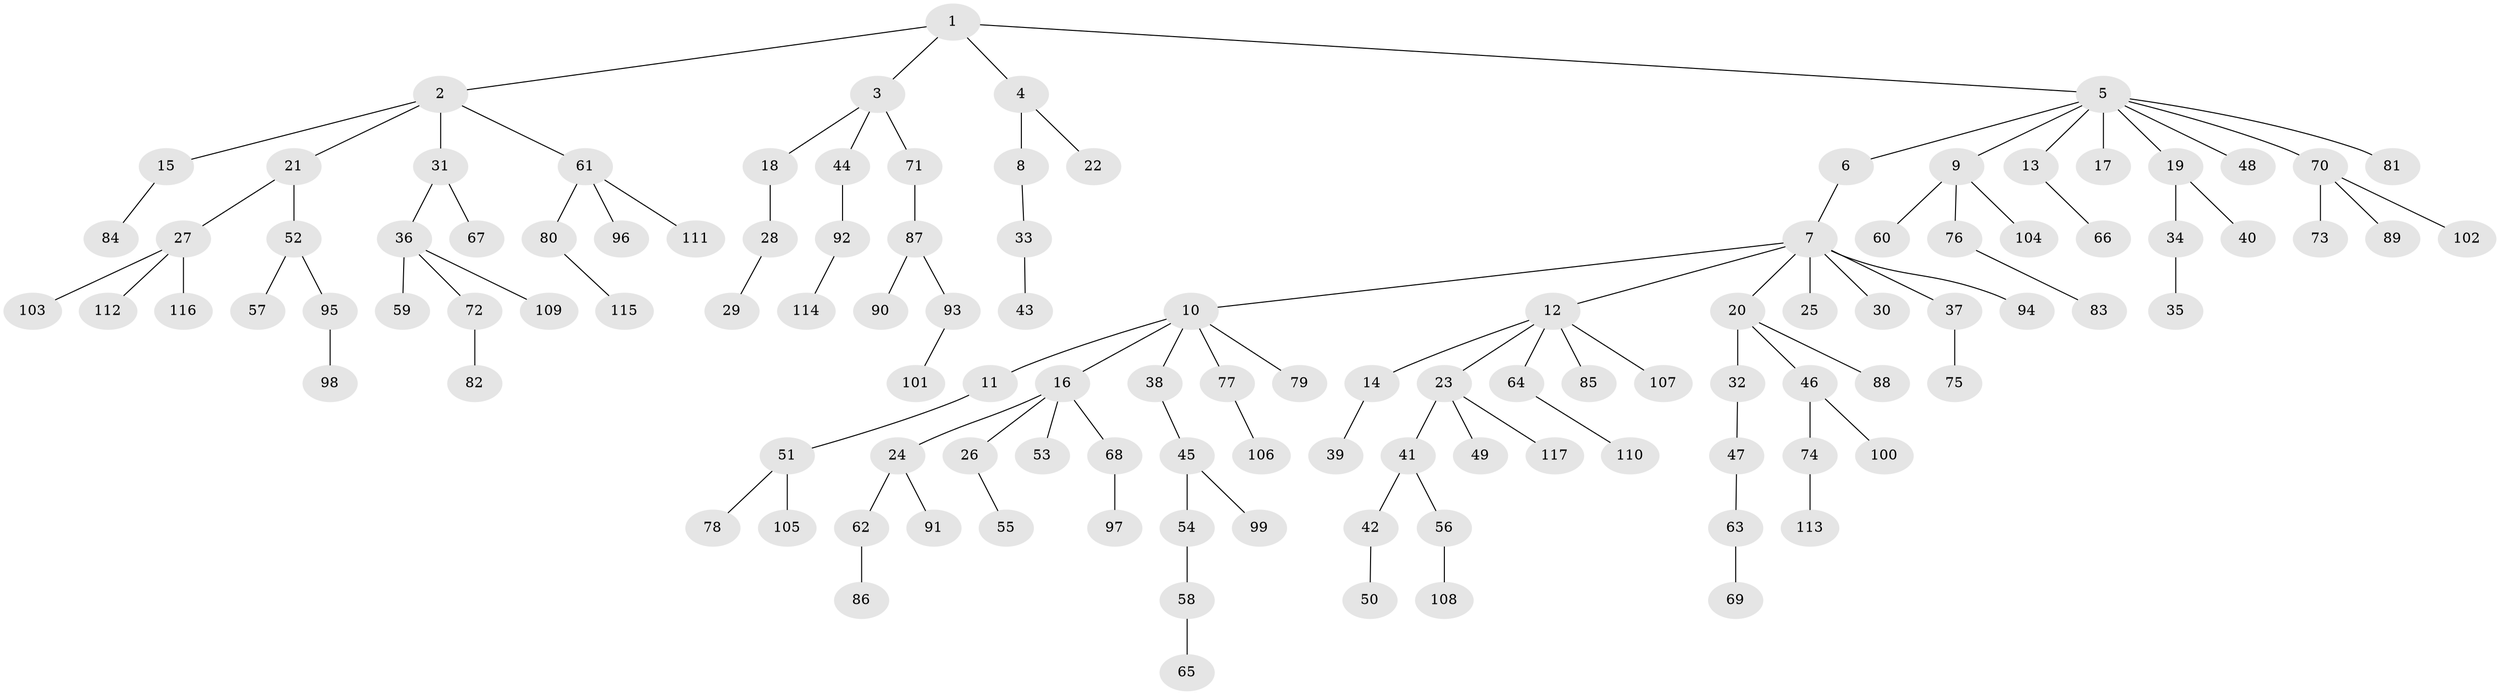 // coarse degree distribution, {7: 0.02531645569620253, 4: 0.05063291139240506, 2: 0.20253164556962025, 8: 0.02531645569620253, 3: 0.08860759493670886, 6: 0.012658227848101266, 1: 0.5822784810126582, 5: 0.012658227848101266}
// Generated by graph-tools (version 1.1) at 2025/24/03/03/25 07:24:04]
// undirected, 117 vertices, 116 edges
graph export_dot {
graph [start="1"]
  node [color=gray90,style=filled];
  1;
  2;
  3;
  4;
  5;
  6;
  7;
  8;
  9;
  10;
  11;
  12;
  13;
  14;
  15;
  16;
  17;
  18;
  19;
  20;
  21;
  22;
  23;
  24;
  25;
  26;
  27;
  28;
  29;
  30;
  31;
  32;
  33;
  34;
  35;
  36;
  37;
  38;
  39;
  40;
  41;
  42;
  43;
  44;
  45;
  46;
  47;
  48;
  49;
  50;
  51;
  52;
  53;
  54;
  55;
  56;
  57;
  58;
  59;
  60;
  61;
  62;
  63;
  64;
  65;
  66;
  67;
  68;
  69;
  70;
  71;
  72;
  73;
  74;
  75;
  76;
  77;
  78;
  79;
  80;
  81;
  82;
  83;
  84;
  85;
  86;
  87;
  88;
  89;
  90;
  91;
  92;
  93;
  94;
  95;
  96;
  97;
  98;
  99;
  100;
  101;
  102;
  103;
  104;
  105;
  106;
  107;
  108;
  109;
  110;
  111;
  112;
  113;
  114;
  115;
  116;
  117;
  1 -- 2;
  1 -- 3;
  1 -- 4;
  1 -- 5;
  2 -- 15;
  2 -- 21;
  2 -- 31;
  2 -- 61;
  3 -- 18;
  3 -- 44;
  3 -- 71;
  4 -- 8;
  4 -- 22;
  5 -- 6;
  5 -- 9;
  5 -- 13;
  5 -- 17;
  5 -- 19;
  5 -- 48;
  5 -- 70;
  5 -- 81;
  6 -- 7;
  7 -- 10;
  7 -- 12;
  7 -- 20;
  7 -- 25;
  7 -- 30;
  7 -- 37;
  7 -- 94;
  8 -- 33;
  9 -- 60;
  9 -- 76;
  9 -- 104;
  10 -- 11;
  10 -- 16;
  10 -- 38;
  10 -- 77;
  10 -- 79;
  11 -- 51;
  12 -- 14;
  12 -- 23;
  12 -- 64;
  12 -- 85;
  12 -- 107;
  13 -- 66;
  14 -- 39;
  15 -- 84;
  16 -- 24;
  16 -- 26;
  16 -- 53;
  16 -- 68;
  18 -- 28;
  19 -- 34;
  19 -- 40;
  20 -- 32;
  20 -- 46;
  20 -- 88;
  21 -- 27;
  21 -- 52;
  23 -- 41;
  23 -- 49;
  23 -- 117;
  24 -- 62;
  24 -- 91;
  26 -- 55;
  27 -- 103;
  27 -- 112;
  27 -- 116;
  28 -- 29;
  31 -- 36;
  31 -- 67;
  32 -- 47;
  33 -- 43;
  34 -- 35;
  36 -- 59;
  36 -- 72;
  36 -- 109;
  37 -- 75;
  38 -- 45;
  41 -- 42;
  41 -- 56;
  42 -- 50;
  44 -- 92;
  45 -- 54;
  45 -- 99;
  46 -- 74;
  46 -- 100;
  47 -- 63;
  51 -- 78;
  51 -- 105;
  52 -- 57;
  52 -- 95;
  54 -- 58;
  56 -- 108;
  58 -- 65;
  61 -- 80;
  61 -- 96;
  61 -- 111;
  62 -- 86;
  63 -- 69;
  64 -- 110;
  68 -- 97;
  70 -- 73;
  70 -- 89;
  70 -- 102;
  71 -- 87;
  72 -- 82;
  74 -- 113;
  76 -- 83;
  77 -- 106;
  80 -- 115;
  87 -- 90;
  87 -- 93;
  92 -- 114;
  93 -- 101;
  95 -- 98;
}
